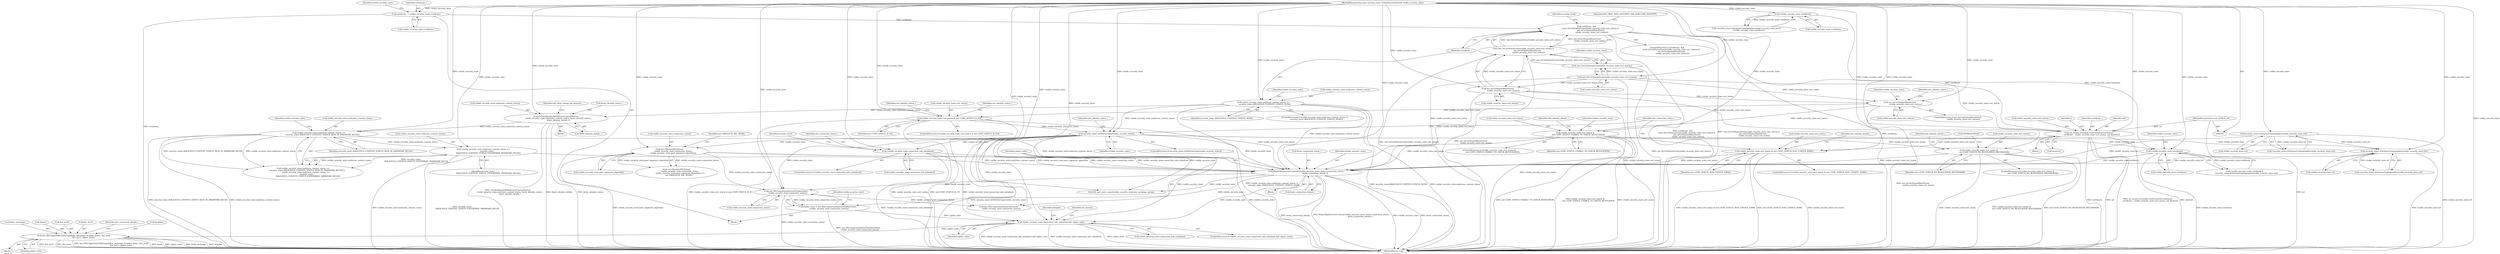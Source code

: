 digraph "0_Chrome_7cde8513c12a6e8ec5d1d1eb1cfd078d9adad3ef@API" {
"1000526" [label="(Call,visible_security_state.connection_info_initialized && cipher_suite)"];
"1000512" [label="(Call,ReportAnyInsecureContent(visible_security_state, &site_connection_status_,\n                             &site_connection_details_))"];
"1000226" [label="(Call,net::IsCertStatusError(visible_security_state.cert_status))"];
"1000106" [label="(MethodParameterIn,const security_state::VisibleSecurityState& visible_security_state)"];
"1000208" [label="(Call,visible_security_state.malicious_content_status ==\n             security_state::\n                 MALICIOUS_CONTENT_STATUS_ENTERPRISE_PASSWORD_REUSE)"];
"1000203" [label="(Call,visible_security_state.malicious_content_status ==\n             security_state::MALICIOUS_CONTENT_STATUS_SIGN_IN_PASSWORD_REUSE)"];
"1000188" [label="(Call,GetSiteIdentityByMaliciousContentStatus(\n        visible_security_state.malicious_content_status, &site_identity_status_,\n        &site_identity_details_))"];
"1000182" [label="(Call,visible_security_state.malicious_content_status !=\n      security_state::MALICIOUS_CONTENT_STATUS_NONE)"];
"1000456" [label="(Call,!visible_security_state.certificate)"];
"1000356" [label="(Call,security_state::IsSHA1InChain(visible_security_state))"];
"1000305" [label="(Call,visible_security_state.cert_status & net::CERT_STATUS_IS_EV)"];
"1000251" [label="(Call,net::IsCertStatusMinorError(\n                   visible_security_state.cert_status))"];
"1000230" [label="(Call,net::IsCertStatusMinorError(\n                  visible_security_state.cert_status))"];
"1000381" [label="(Call,!visible_security_state.certificate)"];
"1000493" [label="(Call,net::ObsoleteSSLStatus(\n            visible_security_state.connection_status,\n            visible_security_state.peer_signature_algorithm))"];
"1000275" [label="(Call,visible_security_state.cert_status &\n           net::CERT_STATUS_UNABLE_TO_CHECK_REVOCATION)"];
"1000377" [label="(Call,security_state::IsSchemeCryptographic(visible_security_state.url))"];
"1000475" [label="(Call,!visible_security_state.connection_info_initialized)"];
"1000430" [label="(Call,visible_security_state.cert_status & net::CERT_STATUS_NON_UNIQUE_NAME)"];
"1000404" [label="(Call,ssl_errors::ErrorInfo::GetErrorsForCertStatus(\n         certificate_, visible_security_state.cert_status, url, &errors))"];
"1000222" [label="(Call,certificate_ &&\n             (!net::IsCertStatusError(visible_security_state.cert_status) ||\n              net::IsCertStatusMinorError(\n                  visible_security_state.cert_status)))"];
"1000176" [label="(Call,certificate_ = visible_security_state.certificate)"];
"1000224" [label="(Call,!net::IsCertStatusError(visible_security_state.cert_status) ||\n              net::IsCertStatusMinorError(\n                  visible_security_state.cert_status))"];
"1000225" [label="(Call,!net::IsCertStatusError(visible_security_state.cert_status))"];
"1000104" [label="(MethodParameterIn,const GURL& url)"];
"1000287" [label="(Call,visible_security_state.cert_status &\n                  net::CERT_STATUS_NO_REVOCATION_MECHANISM)"];
"1000461" [label="(Call,security_state::IsSchemeCryptographic(visible_security_state.url))"];
"1000519" [label="(Call,cipher_suite = net::SSLConnectionStatusToCipherSuite(\n      visible_security_state.connection_status))"];
"1000521" [label="(Call,net::SSLConnectionStatusToCipherSuite(\n      visible_security_state.connection_status))"];
"1000559" [label="(Call,net::SSLCipherSuiteToStrings(&key_exchange, &cipher, &mac, &is_aead,\n                                 &is_tls13, cipher_suite))"];
"1000227" [label="(Call,visible_security_state.cert_status)"];
"1000307" [label="(Identifier,visible_security_state)"];
"1000202" [label="(Call,visible_security_state.malicious_content_status ==\n             security_state::MALICIOUS_CONTENT_STATUS_SIGN_IN_PASSWORD_REUSE ||\n         visible_security_state.malicious_content_status ==\n             security_state::\n                 MALICIOUS_CONTENT_STATUS_ENTERPRISE_PASSWORD_REUSE)"];
"1000287" [label="(Call,visible_security_state.cert_status &\n                  net::CERT_STATUS_NO_REVOCATION_MECHANISM)"];
"1000184" [label="(Identifier,visible_security_state)"];
"1000564" [label="(Call,&mac)"];
"1000355" [label="(ControlStructure,if (security_state::IsSHA1InChain(visible_security_state)))"];
"1000406" [label="(Call,visible_security_state.cert_status)"];
"1000212" [label="(Identifier,security_state::\n                 MALICIOUS_CONTENT_STATUS_ENTERPRISE_PASSWORD_REUSE)"];
"1000210" [label="(Identifier,visible_security_state)"];
"1000194" [label="(Call,&site_identity_details_)"];
"1000223" [label="(Identifier,certificate_)"];
"1000415" [label="(Identifier,i)"];
"1000356" [label="(Call,security_state::IsSHA1InChain(visible_security_state))"];
"1000300" [label="(Call,NOTREACHED())"];
"1000566" [label="(Call,&is_aead)"];
"1000431" [label="(Call,visible_security_state.cert_status)"];
"1000528" [label="(Identifier,visible_security_state)"];
"1000186" [label="(Identifier,security_state::MALICIOUS_CONTENT_STATUS_NONE)"];
"1000461" [label="(Call,security_state::IsSchemeCryptographic(visible_security_state.url))"];
"1000531" [label="(Block,)"];
"1000377" [label="(Call,security_state::IsSchemeCryptographic(visible_security_state.url))"];
"1000188" [label="(Call,GetSiteIdentityByMaliciousContentStatus(\n        visible_security_state.malicious_content_status, &site_identity_status_,\n        &site_identity_details_))"];
"1000221" [label="(ControlStructure,if (certificate_ &&\n             (!net::IsCertStatusError(visible_security_state.cert_status) ||\n              net::IsCertStatusMinorError(\n                  visible_security_state.cert_status))))"];
"1000187" [label="(Block,)"];
"1000106" [label="(MethodParameterIn,const security_state::VisibleSecurityState& visible_security_state)"];
"1000183" [label="(Call,visible_security_state.malicious_content_status)"];
"1000405" [label="(Identifier,certificate_)"];
"1000225" [label="(Call,!net::IsCertStatusError(visible_security_state.cert_status))"];
"1000434" [label="(Identifier,net::CERT_STATUS_NON_UNIQUE_NAME)"];
"1000475" [label="(Call,!visible_security_state.connection_info_initialized)"];
"1000527" [label="(Call,visible_security_state.connection_info_initialized)"];
"1000568" [label="(Call,&is_tls13)"];
"1000382" [label="(Call,visible_security_state.certificate)"];
"1000203" [label="(Call,visible_security_state.malicious_content_status ==\n             security_state::MALICIOUS_CONTENT_STATUS_SIGN_IN_PASSWORD_REUSE)"];
"1000251" [label="(Call,net::IsCertStatusMinorError(\n                   visible_security_state.cert_status))"];
"1000409" [label="(Identifier,url)"];
"1000181" [label="(ControlStructure,if (visible_security_state.malicious_content_status !=\n      security_state::MALICIOUS_CONTENT_STATUS_NONE))"];
"1000274" [label="(ControlStructure,if (visible_security_state.cert_status &\n           net::CERT_STATUS_UNABLE_TO_CHECK_REVOCATION))"];
"1000204" [label="(Call,visible_security_state.malicious_content_status)"];
"1000288" [label="(Call,visible_security_state.cert_status)"];
"1000176" [label="(Call,certificate_ = visible_security_state.certificate)"];
"1000516" [label="(Call,&site_connection_details_)"];
"1000375" [label="(Call,!security_state::IsSchemeCryptographic(visible_security_state.url) ||\n         !visible_security_state.certificate)"];
"1000198" [label="(Identifier,old_show_change_pw_buttons)"];
"1000306" [label="(Call,visible_security_state.cert_status)"];
"1000525" [label="(ControlStructure,if (visible_security_state.connection_info_initialized && cipher_suite))"];
"1000224" [label="(Call,!net::IsCertStatusError(visible_security_state.cert_status) ||\n              net::IsCertStatusMinorError(\n                  visible_security_state.cert_status))"];
"1000474" [label="(ControlStructure,if (!visible_security_state.connection_info_initialized))"];
"1000513" [label="(Identifier,visible_security_state)"];
"1000178" [label="(Call,visible_security_state.certificate)"];
"1000342" [label="(Identifier,site_identity_status_)"];
"1000304" [label="(ControlStructure,if (visible_security_state.cert_status & net::CERT_STATUS_IS_EV))"];
"1000275" [label="(Call,visible_security_state.cert_status &\n           net::CERT_STATUS_UNABLE_TO_CHECK_REVOCATION)"];
"1000626" [label="(MethodReturn,void)"];
"1000535" [label="(Call,net::SSLConnectionStatusToVersion(\n        visible_security_state.connection_status))"];
"1000360" [label="(Identifier,site_identity_status_)"];
"1000526" [label="(Call,visible_security_state.connection_info_initialized && cipher_suite)"];
"1000521" [label="(Call,net::SSLConnectionStatusToCipherSuite(\n      visible_security_state.connection_status))"];
"1000286" [label="(ControlStructure,if (visible_security_state.cert_status &\n                  net::CERT_STATUS_NO_REVOCATION_MECHANISM))"];
"1000520" [label="(Identifier,cipher_suite)"];
"1000522" [label="(Call,visible_security_state.connection_status)"];
"1000437" [label="(Identifier,site_identity_details_)"];
"1000222" [label="(Call,certificate_ &&\n             (!net::IsCertStatusError(visible_security_state.cert_status) ||\n              net::IsCertStatusMinorError(\n                  visible_security_state.cert_status)))"];
"1000376" [label="(Call,!security_state::IsSchemeCryptographic(visible_security_state.url))"];
"1000357" [label="(Identifier,visible_security_state)"];
"1000514" [label="(Call,&site_connection_status_)"];
"1000559" [label="(Call,net::SSLCipherSuiteToStrings(&key_exchange, &cipher, &mac, &is_aead,\n                                 &is_tls13, cipher_suite))"];
"1000309" [label="(Identifier,net::CERT_STATUS_IS_EV)"];
"1000489" [label="(Identifier,site_connection_status_)"];
"1000476" [label="(Call,visible_security_state.connection_info_initialized)"];
"1000252" [label="(Call,visible_security_state.cert_status)"];
"1000305" [label="(Call,visible_security_state.cert_status & net::CERT_STATUS_IS_EV)"];
"1000289" [label="(Identifier,visible_security_state)"];
"1000460" [label="(Call,!security_state::IsSchemeCryptographic(visible_security_state.url))"];
"1000430" [label="(Call,visible_security_state.cert_status & net::CERT_STATUS_NON_UNIQUE_NAME)"];
"1000572" [label="(Identifier,site_connection_details_)"];
"1000294" [label="(Identifier,site_identity_details_)"];
"1000370" [label="(Block,)"];
"1000481" [label="(Identifier,security_level)"];
"1000373" [label="(Identifier,IDS_PAGE_INFO_SECURITY_TAB_INSECURE_IDENTITY)"];
"1000192" [label="(Call,&site_identity_status_)"];
"1000492" [label="(Call,net::ObsoleteSSLStatus(\n            visible_security_state.connection_status,\n            visible_security_state.peer_signature_algorithm) ==\n        net::OBSOLETE_SSL_NONE)"];
"1000177" [label="(Identifier,certificate_)"];
"1000231" [label="(Call,visible_security_state.cert_status)"];
"1000617" [label="(Identifier,delegate)"];
"1000512" [label="(Call,ReportAnyInsecureContent(visible_security_state, &site_connection_status_,\n                             &site_connection_details_))"];
"1000182" [label="(Call,visible_security_state.malicious_content_status !=\n      security_state::MALICIOUS_CONTENT_STATUS_NONE)"];
"1000257" [label="(Identifier,site_identity_status_)"];
"1000493" [label="(Call,net::ObsoleteSSLStatus(\n            visible_security_state.connection_status,\n            visible_security_state.peer_signature_algorithm))"];
"1000497" [label="(Call,visible_security_state.peer_signature_algorithm)"];
"1000429" [label="(ControlStructure,if (visible_security_state.cert_status & net::CERT_STATUS_NON_UNIQUE_NAME))"];
"1000104" [label="(MethodParameterIn,const GURL& url)"];
"1000583" [label="(Call,SSL_get_curve_name(visible_security_state.key_exchange_group))"];
"1000457" [label="(Call,visible_security_state.certificate)"];
"1000562" [label="(Call,&cipher)"];
"1000279" [label="(Identifier,net::CERT_STATUS_UNABLE_TO_CHECK_REVOCATION)"];
"1000226" [label="(Call,net::IsCertStatusError(visible_security_state.cert_status))"];
"1000209" [label="(Call,visible_security_state.malicious_content_status)"];
"1000237" [label="(Identifier,security_level)"];
"1000381" [label="(Call,!visible_security_state.certificate)"];
"1000455" [label="(Call,!visible_security_state.certificate ||\n      !security_state::IsSchemeCryptographic(visible_security_state.url))"];
"1000445" [label="(Identifier,site_connection_status_)"];
"1000530" [label="(Identifier,cipher_suite)"];
"1000207" [label="(Identifier,security_state::MALICIOUS_CONTENT_STATUS_SIGN_IN_PASSWORD_REUSE)"];
"1000456" [label="(Call,!visible_security_state.certificate)"];
"1000312" [label="(Identifier,site_identity_status_)"];
"1000570" [label="(Identifier,cipher_suite)"];
"1000404" [label="(Call,ssl_errors::ErrorInfo::GetErrorsForCertStatus(\n         certificate_, visible_security_state.cert_status, url, &errors))"];
"1000250" [label="(ControlStructure,if (net::IsCertStatusMinorError(\n                   visible_security_state.cert_status)))"];
"1000291" [label="(Identifier,net::CERT_STATUS_NO_REVOCATION_MECHANISM)"];
"1000494" [label="(Call,visible_security_state.connection_status)"];
"1000500" [label="(Identifier,net::OBSOLETE_SSL_NONE)"];
"1000462" [label="(Call,visible_security_state.url)"];
"1000519" [label="(Call,cipher_suite = net::SSLConnectionStatusToCipherSuite(\n      visible_security_state.connection_status))"];
"1000208" [label="(Call,visible_security_state.malicious_content_status ==\n             security_state::\n                 MALICIOUS_CONTENT_STATUS_ENTERPRISE_PASSWORD_REUSE)"];
"1000189" [label="(Call,visible_security_state.malicious_content_status)"];
"1000276" [label="(Call,visible_security_state.cert_status)"];
"1000232" [label="(Identifier,visible_security_state)"];
"1000282" [label="(Identifier,site_identity_details_)"];
"1000410" [label="(Call,&errors)"];
"1000107" [label="(Block,)"];
"1000190" [label="(Identifier,visible_security_state)"];
"1000463" [label="(Identifier,visible_security_state)"];
"1000534" [label="(Identifier,ssl_version)"];
"1000560" [label="(Call,&key_exchange)"];
"1000378" [label="(Call,visible_security_state.url)"];
"1000230" [label="(Call,net::IsCertStatusMinorError(\n                  visible_security_state.cert_status))"];
"1000487" [label="(Block,)"];
"1000526" -> "1000525"  [label="AST: "];
"1000526" -> "1000527"  [label="CFG: "];
"1000526" -> "1000530"  [label="CFG: "];
"1000527" -> "1000526"  [label="AST: "];
"1000530" -> "1000526"  [label="AST: "];
"1000534" -> "1000526"  [label="CFG: "];
"1000617" -> "1000526"  [label="CFG: "];
"1000526" -> "1000626"  [label="DDG: cipher_suite"];
"1000526" -> "1000626"  [label="DDG: visible_security_state.connection_info_initialized && cipher_suite"];
"1000526" -> "1000626"  [label="DDG: visible_security_state.connection_info_initialized"];
"1000512" -> "1000526"  [label="DDG: visible_security_state"];
"1000356" -> "1000526"  [label="DDG: visible_security_state"];
"1000475" -> "1000526"  [label="DDG: visible_security_state.connection_info_initialized"];
"1000106" -> "1000526"  [label="DDG: visible_security_state"];
"1000519" -> "1000526"  [label="DDG: cipher_suite"];
"1000526" -> "1000559"  [label="DDG: cipher_suite"];
"1000512" -> "1000487"  [label="AST: "];
"1000512" -> "1000516"  [label="CFG: "];
"1000513" -> "1000512"  [label="AST: "];
"1000514" -> "1000512"  [label="AST: "];
"1000516" -> "1000512"  [label="AST: "];
"1000520" -> "1000512"  [label="CFG: "];
"1000512" -> "1000626"  [label="DDG: visible_security_state"];
"1000512" -> "1000626"  [label="DDG: &site_connection_status_"];
"1000512" -> "1000626"  [label="DDG: &site_connection_details_"];
"1000512" -> "1000626"  [label="DDG: ReportAnyInsecureContent(visible_security_state, &site_connection_status_,\n                             &site_connection_details_)"];
"1000226" -> "1000512"  [label="DDG: visible_security_state.cert_status"];
"1000208" -> "1000512"  [label="DDG: visible_security_state.malicious_content_status"];
"1000456" -> "1000512"  [label="DDG: visible_security_state.certificate"];
"1000493" -> "1000512"  [label="DDG: visible_security_state.connection_status"];
"1000493" -> "1000512"  [label="DDG: visible_security_state.peer_signature_algorithm"];
"1000356" -> "1000512"  [label="DDG: visible_security_state"];
"1000305" -> "1000512"  [label="DDG: visible_security_state.cert_status"];
"1000275" -> "1000512"  [label="DDG: visible_security_state.cert_status"];
"1000377" -> "1000512"  [label="DDG: visible_security_state.url"];
"1000182" -> "1000512"  [label="DDG: visible_security_state.malicious_content_status"];
"1000203" -> "1000512"  [label="DDG: visible_security_state.malicious_content_status"];
"1000475" -> "1000512"  [label="DDG: visible_security_state.connection_info_initialized"];
"1000230" -> "1000512"  [label="DDG: visible_security_state.cert_status"];
"1000430" -> "1000512"  [label="DDG: visible_security_state.cert_status"];
"1000287" -> "1000512"  [label="DDG: visible_security_state.cert_status"];
"1000461" -> "1000512"  [label="DDG: visible_security_state.url"];
"1000106" -> "1000512"  [label="DDG: visible_security_state"];
"1000512" -> "1000521"  [label="DDG: visible_security_state"];
"1000512" -> "1000535"  [label="DDG: visible_security_state"];
"1000512" -> "1000583"  [label="DDG: visible_security_state"];
"1000226" -> "1000225"  [label="AST: "];
"1000226" -> "1000227"  [label="CFG: "];
"1000227" -> "1000226"  [label="AST: "];
"1000225" -> "1000226"  [label="CFG: "];
"1000226" -> "1000626"  [label="DDG: visible_security_state.cert_status"];
"1000226" -> "1000225"  [label="DDG: visible_security_state.cert_status"];
"1000106" -> "1000226"  [label="DDG: visible_security_state"];
"1000226" -> "1000230"  [label="DDG: visible_security_state.cert_status"];
"1000226" -> "1000251"  [label="DDG: visible_security_state.cert_status"];
"1000226" -> "1000404"  [label="DDG: visible_security_state.cert_status"];
"1000106" -> "1000103"  [label="AST: "];
"1000106" -> "1000626"  [label="DDG: visible_security_state"];
"1000106" -> "1000176"  [label="DDG: visible_security_state"];
"1000106" -> "1000182"  [label="DDG: visible_security_state"];
"1000106" -> "1000188"  [label="DDG: visible_security_state"];
"1000106" -> "1000203"  [label="DDG: visible_security_state"];
"1000106" -> "1000208"  [label="DDG: visible_security_state"];
"1000106" -> "1000230"  [label="DDG: visible_security_state"];
"1000106" -> "1000251"  [label="DDG: visible_security_state"];
"1000106" -> "1000275"  [label="DDG: visible_security_state"];
"1000106" -> "1000287"  [label="DDG: visible_security_state"];
"1000106" -> "1000305"  [label="DDG: visible_security_state"];
"1000106" -> "1000356"  [label="DDG: visible_security_state"];
"1000106" -> "1000377"  [label="DDG: visible_security_state"];
"1000106" -> "1000381"  [label="DDG: visible_security_state"];
"1000106" -> "1000404"  [label="DDG: visible_security_state"];
"1000106" -> "1000430"  [label="DDG: visible_security_state"];
"1000106" -> "1000456"  [label="DDG: visible_security_state"];
"1000106" -> "1000461"  [label="DDG: visible_security_state"];
"1000106" -> "1000475"  [label="DDG: visible_security_state"];
"1000106" -> "1000493"  [label="DDG: visible_security_state"];
"1000106" -> "1000521"  [label="DDG: visible_security_state"];
"1000106" -> "1000535"  [label="DDG: visible_security_state"];
"1000106" -> "1000583"  [label="DDG: visible_security_state"];
"1000208" -> "1000202"  [label="AST: "];
"1000208" -> "1000212"  [label="CFG: "];
"1000209" -> "1000208"  [label="AST: "];
"1000212" -> "1000208"  [label="AST: "];
"1000202" -> "1000208"  [label="CFG: "];
"1000208" -> "1000626"  [label="DDG: visible_security_state.malicious_content_status"];
"1000208" -> "1000626"  [label="DDG: security_state::\n                 MALICIOUS_CONTENT_STATUS_ENTERPRISE_PASSWORD_REUSE"];
"1000208" -> "1000202"  [label="DDG: visible_security_state.malicious_content_status"];
"1000208" -> "1000202"  [label="DDG: security_state::\n                 MALICIOUS_CONTENT_STATUS_ENTERPRISE_PASSWORD_REUSE"];
"1000203" -> "1000208"  [label="DDG: visible_security_state.malicious_content_status"];
"1000203" -> "1000202"  [label="AST: "];
"1000203" -> "1000207"  [label="CFG: "];
"1000204" -> "1000203"  [label="AST: "];
"1000207" -> "1000203"  [label="AST: "];
"1000210" -> "1000203"  [label="CFG: "];
"1000202" -> "1000203"  [label="CFG: "];
"1000203" -> "1000626"  [label="DDG: security_state::MALICIOUS_CONTENT_STATUS_SIGN_IN_PASSWORD_REUSE"];
"1000203" -> "1000626"  [label="DDG: visible_security_state.malicious_content_status"];
"1000203" -> "1000202"  [label="DDG: visible_security_state.malicious_content_status"];
"1000203" -> "1000202"  [label="DDG: security_state::MALICIOUS_CONTENT_STATUS_SIGN_IN_PASSWORD_REUSE"];
"1000188" -> "1000203"  [label="DDG: visible_security_state.malicious_content_status"];
"1000188" -> "1000187"  [label="AST: "];
"1000188" -> "1000194"  [label="CFG: "];
"1000189" -> "1000188"  [label="AST: "];
"1000192" -> "1000188"  [label="AST: "];
"1000194" -> "1000188"  [label="AST: "];
"1000198" -> "1000188"  [label="CFG: "];
"1000188" -> "1000626"  [label="DDG: GetSiteIdentityByMaliciousContentStatus(\n        visible_security_state.malicious_content_status, &site_identity_status_,\n        &site_identity_details_)"];
"1000188" -> "1000626"  [label="DDG: &site_identity_details_"];
"1000188" -> "1000626"  [label="DDG: &site_identity_status_"];
"1000182" -> "1000188"  [label="DDG: visible_security_state.malicious_content_status"];
"1000182" -> "1000181"  [label="AST: "];
"1000182" -> "1000186"  [label="CFG: "];
"1000183" -> "1000182"  [label="AST: "];
"1000186" -> "1000182"  [label="AST: "];
"1000190" -> "1000182"  [label="CFG: "];
"1000223" -> "1000182"  [label="CFG: "];
"1000182" -> "1000626"  [label="DDG: visible_security_state.malicious_content_status !=\n      security_state::MALICIOUS_CONTENT_STATUS_NONE"];
"1000182" -> "1000626"  [label="DDG: security_state::MALICIOUS_CONTENT_STATUS_NONE"];
"1000182" -> "1000626"  [label="DDG: visible_security_state.malicious_content_status"];
"1000182" -> "1000356"  [label="DDG: visible_security_state.malicious_content_status"];
"1000456" -> "1000455"  [label="AST: "];
"1000456" -> "1000457"  [label="CFG: "];
"1000457" -> "1000456"  [label="AST: "];
"1000463" -> "1000456"  [label="CFG: "];
"1000455" -> "1000456"  [label="CFG: "];
"1000456" -> "1000626"  [label="DDG: visible_security_state.certificate"];
"1000456" -> "1000455"  [label="DDG: visible_security_state.certificate"];
"1000356" -> "1000456"  [label="DDG: visible_security_state"];
"1000381" -> "1000456"  [label="DDG: visible_security_state.certificate"];
"1000356" -> "1000355"  [label="AST: "];
"1000356" -> "1000357"  [label="CFG: "];
"1000357" -> "1000356"  [label="AST: "];
"1000360" -> "1000356"  [label="CFG: "];
"1000445" -> "1000356"  [label="CFG: "];
"1000356" -> "1000626"  [label="DDG: security_state::IsSHA1InChain(visible_security_state)"];
"1000356" -> "1000626"  [label="DDG: visible_security_state"];
"1000305" -> "1000356"  [label="DDG: visible_security_state.cert_status"];
"1000356" -> "1000461"  [label="DDG: visible_security_state"];
"1000356" -> "1000475"  [label="DDG: visible_security_state"];
"1000356" -> "1000493"  [label="DDG: visible_security_state"];
"1000356" -> "1000521"  [label="DDG: visible_security_state"];
"1000356" -> "1000535"  [label="DDG: visible_security_state"];
"1000356" -> "1000583"  [label="DDG: visible_security_state"];
"1000305" -> "1000304"  [label="AST: "];
"1000305" -> "1000309"  [label="CFG: "];
"1000306" -> "1000305"  [label="AST: "];
"1000309" -> "1000305"  [label="AST: "];
"1000312" -> "1000305"  [label="CFG: "];
"1000342" -> "1000305"  [label="CFG: "];
"1000305" -> "1000626"  [label="DDG: net::CERT_STATUS_IS_EV"];
"1000305" -> "1000626"  [label="DDG: visible_security_state.cert_status & net::CERT_STATUS_IS_EV"];
"1000305" -> "1000626"  [label="DDG: visible_security_state.cert_status"];
"1000251" -> "1000305"  [label="DDG: visible_security_state.cert_status"];
"1000251" -> "1000250"  [label="AST: "];
"1000251" -> "1000252"  [label="CFG: "];
"1000252" -> "1000251"  [label="AST: "];
"1000257" -> "1000251"  [label="CFG: "];
"1000307" -> "1000251"  [label="CFG: "];
"1000251" -> "1000626"  [label="DDG: net::IsCertStatusMinorError(\n                   visible_security_state.cert_status)"];
"1000230" -> "1000251"  [label="DDG: visible_security_state.cert_status"];
"1000251" -> "1000275"  [label="DDG: visible_security_state.cert_status"];
"1000230" -> "1000224"  [label="AST: "];
"1000230" -> "1000231"  [label="CFG: "];
"1000231" -> "1000230"  [label="AST: "];
"1000224" -> "1000230"  [label="CFG: "];
"1000230" -> "1000626"  [label="DDG: visible_security_state.cert_status"];
"1000230" -> "1000224"  [label="DDG: visible_security_state.cert_status"];
"1000230" -> "1000404"  [label="DDG: visible_security_state.cert_status"];
"1000381" -> "1000375"  [label="AST: "];
"1000381" -> "1000382"  [label="CFG: "];
"1000382" -> "1000381"  [label="AST: "];
"1000375" -> "1000381"  [label="CFG: "];
"1000381" -> "1000375"  [label="DDG: visible_security_state.certificate"];
"1000493" -> "1000492"  [label="AST: "];
"1000493" -> "1000497"  [label="CFG: "];
"1000494" -> "1000493"  [label="AST: "];
"1000497" -> "1000493"  [label="AST: "];
"1000500" -> "1000493"  [label="CFG: "];
"1000493" -> "1000626"  [label="DDG: visible_security_state.peer_signature_algorithm"];
"1000493" -> "1000492"  [label="DDG: visible_security_state.connection_status"];
"1000493" -> "1000492"  [label="DDG: visible_security_state.peer_signature_algorithm"];
"1000493" -> "1000521"  [label="DDG: visible_security_state.connection_status"];
"1000275" -> "1000274"  [label="AST: "];
"1000275" -> "1000279"  [label="CFG: "];
"1000276" -> "1000275"  [label="AST: "];
"1000279" -> "1000275"  [label="AST: "];
"1000282" -> "1000275"  [label="CFG: "];
"1000289" -> "1000275"  [label="CFG: "];
"1000275" -> "1000626"  [label="DDG: visible_security_state.cert_status &\n           net::CERT_STATUS_UNABLE_TO_CHECK_REVOCATION"];
"1000275" -> "1000626"  [label="DDG: visible_security_state.cert_status"];
"1000275" -> "1000626"  [label="DDG: net::CERT_STATUS_UNABLE_TO_CHECK_REVOCATION"];
"1000275" -> "1000287"  [label="DDG: visible_security_state.cert_status"];
"1000377" -> "1000376"  [label="AST: "];
"1000377" -> "1000378"  [label="CFG: "];
"1000378" -> "1000377"  [label="AST: "];
"1000376" -> "1000377"  [label="CFG: "];
"1000377" -> "1000626"  [label="DDG: visible_security_state.url"];
"1000377" -> "1000376"  [label="DDG: visible_security_state.url"];
"1000377" -> "1000461"  [label="DDG: visible_security_state.url"];
"1000475" -> "1000474"  [label="AST: "];
"1000475" -> "1000476"  [label="CFG: "];
"1000476" -> "1000475"  [label="AST: "];
"1000481" -> "1000475"  [label="CFG: "];
"1000489" -> "1000475"  [label="CFG: "];
"1000475" -> "1000626"  [label="DDG: !visible_security_state.connection_info_initialized"];
"1000430" -> "1000429"  [label="AST: "];
"1000430" -> "1000434"  [label="CFG: "];
"1000431" -> "1000430"  [label="AST: "];
"1000434" -> "1000430"  [label="AST: "];
"1000437" -> "1000430"  [label="CFG: "];
"1000445" -> "1000430"  [label="CFG: "];
"1000430" -> "1000626"  [label="DDG: net::CERT_STATUS_NON_UNIQUE_NAME"];
"1000430" -> "1000626"  [label="DDG: visible_security_state.cert_status"];
"1000430" -> "1000626"  [label="DDG: visible_security_state.cert_status & net::CERT_STATUS_NON_UNIQUE_NAME"];
"1000404" -> "1000430"  [label="DDG: visible_security_state.cert_status"];
"1000404" -> "1000370"  [label="AST: "];
"1000404" -> "1000410"  [label="CFG: "];
"1000405" -> "1000404"  [label="AST: "];
"1000406" -> "1000404"  [label="AST: "];
"1000409" -> "1000404"  [label="AST: "];
"1000410" -> "1000404"  [label="AST: "];
"1000415" -> "1000404"  [label="CFG: "];
"1000404" -> "1000626"  [label="DDG: certificate_"];
"1000404" -> "1000626"  [label="DDG: url"];
"1000404" -> "1000626"  [label="DDG: ssl_errors::ErrorInfo::GetErrorsForCertStatus(\n         certificate_, visible_security_state.cert_status, url, &errors)"];
"1000404" -> "1000626"  [label="DDG: &errors"];
"1000222" -> "1000404"  [label="DDG: certificate_"];
"1000104" -> "1000404"  [label="DDG: url"];
"1000222" -> "1000221"  [label="AST: "];
"1000222" -> "1000223"  [label="CFG: "];
"1000222" -> "1000224"  [label="CFG: "];
"1000223" -> "1000222"  [label="AST: "];
"1000224" -> "1000222"  [label="AST: "];
"1000237" -> "1000222"  [label="CFG: "];
"1000373" -> "1000222"  [label="CFG: "];
"1000222" -> "1000626"  [label="DDG: certificate_"];
"1000222" -> "1000626"  [label="DDG: certificate_ &&\n             (!net::IsCertStatusError(visible_security_state.cert_status) ||\n              net::IsCertStatusMinorError(\n                  visible_security_state.cert_status))"];
"1000222" -> "1000626"  [label="DDG: !net::IsCertStatusError(visible_security_state.cert_status) ||\n              net::IsCertStatusMinorError(\n                  visible_security_state.cert_status)"];
"1000176" -> "1000222"  [label="DDG: certificate_"];
"1000224" -> "1000222"  [label="DDG: !net::IsCertStatusError(visible_security_state.cert_status)"];
"1000224" -> "1000222"  [label="DDG: net::IsCertStatusMinorError(\n                  visible_security_state.cert_status)"];
"1000176" -> "1000107"  [label="AST: "];
"1000176" -> "1000178"  [label="CFG: "];
"1000177" -> "1000176"  [label="AST: "];
"1000178" -> "1000176"  [label="AST: "];
"1000184" -> "1000176"  [label="CFG: "];
"1000176" -> "1000626"  [label="DDG: certificate_"];
"1000224" -> "1000225"  [label="CFG: "];
"1000225" -> "1000224"  [label="AST: "];
"1000224" -> "1000626"  [label="DDG: !net::IsCertStatusError(visible_security_state.cert_status)"];
"1000224" -> "1000626"  [label="DDG: net::IsCertStatusMinorError(\n                  visible_security_state.cert_status)"];
"1000225" -> "1000224"  [label="DDG: net::IsCertStatusError(visible_security_state.cert_status)"];
"1000232" -> "1000225"  [label="CFG: "];
"1000225" -> "1000626"  [label="DDG: net::IsCertStatusError(visible_security_state.cert_status)"];
"1000104" -> "1000103"  [label="AST: "];
"1000104" -> "1000626"  [label="DDG: url"];
"1000287" -> "1000286"  [label="AST: "];
"1000287" -> "1000291"  [label="CFG: "];
"1000288" -> "1000287"  [label="AST: "];
"1000291" -> "1000287"  [label="AST: "];
"1000294" -> "1000287"  [label="CFG: "];
"1000300" -> "1000287"  [label="CFG: "];
"1000287" -> "1000626"  [label="DDG: net::CERT_STATUS_NO_REVOCATION_MECHANISM"];
"1000287" -> "1000626"  [label="DDG: visible_security_state.cert_status &\n                  net::CERT_STATUS_NO_REVOCATION_MECHANISM"];
"1000287" -> "1000626"  [label="DDG: visible_security_state.cert_status"];
"1000461" -> "1000460"  [label="AST: "];
"1000461" -> "1000462"  [label="CFG: "];
"1000462" -> "1000461"  [label="AST: "];
"1000460" -> "1000461"  [label="CFG: "];
"1000461" -> "1000626"  [label="DDG: visible_security_state.url"];
"1000461" -> "1000460"  [label="DDG: visible_security_state.url"];
"1000519" -> "1000107"  [label="AST: "];
"1000519" -> "1000521"  [label="CFG: "];
"1000520" -> "1000519"  [label="AST: "];
"1000521" -> "1000519"  [label="AST: "];
"1000528" -> "1000519"  [label="CFG: "];
"1000519" -> "1000626"  [label="DDG: net::SSLConnectionStatusToCipherSuite(\n      visible_security_state.connection_status)"];
"1000521" -> "1000519"  [label="DDG: visible_security_state.connection_status"];
"1000521" -> "1000522"  [label="CFG: "];
"1000522" -> "1000521"  [label="AST: "];
"1000521" -> "1000626"  [label="DDG: visible_security_state.connection_status"];
"1000521" -> "1000535"  [label="DDG: visible_security_state.connection_status"];
"1000559" -> "1000531"  [label="AST: "];
"1000559" -> "1000570"  [label="CFG: "];
"1000560" -> "1000559"  [label="AST: "];
"1000562" -> "1000559"  [label="AST: "];
"1000564" -> "1000559"  [label="AST: "];
"1000566" -> "1000559"  [label="AST: "];
"1000568" -> "1000559"  [label="AST: "];
"1000570" -> "1000559"  [label="AST: "];
"1000572" -> "1000559"  [label="CFG: "];
"1000559" -> "1000626"  [label="DDG: &key_exchange"];
"1000559" -> "1000626"  [label="DDG: &cipher"];
"1000559" -> "1000626"  [label="DDG: &is_tls13"];
"1000559" -> "1000626"  [label="DDG: &is_aead"];
"1000559" -> "1000626"  [label="DDG: net::SSLCipherSuiteToStrings(&key_exchange, &cipher, &mac, &is_aead,\n                                 &is_tls13, cipher_suite)"];
"1000559" -> "1000626"  [label="DDG: &mac"];
"1000559" -> "1000626"  [label="DDG: cipher_suite"];
}
